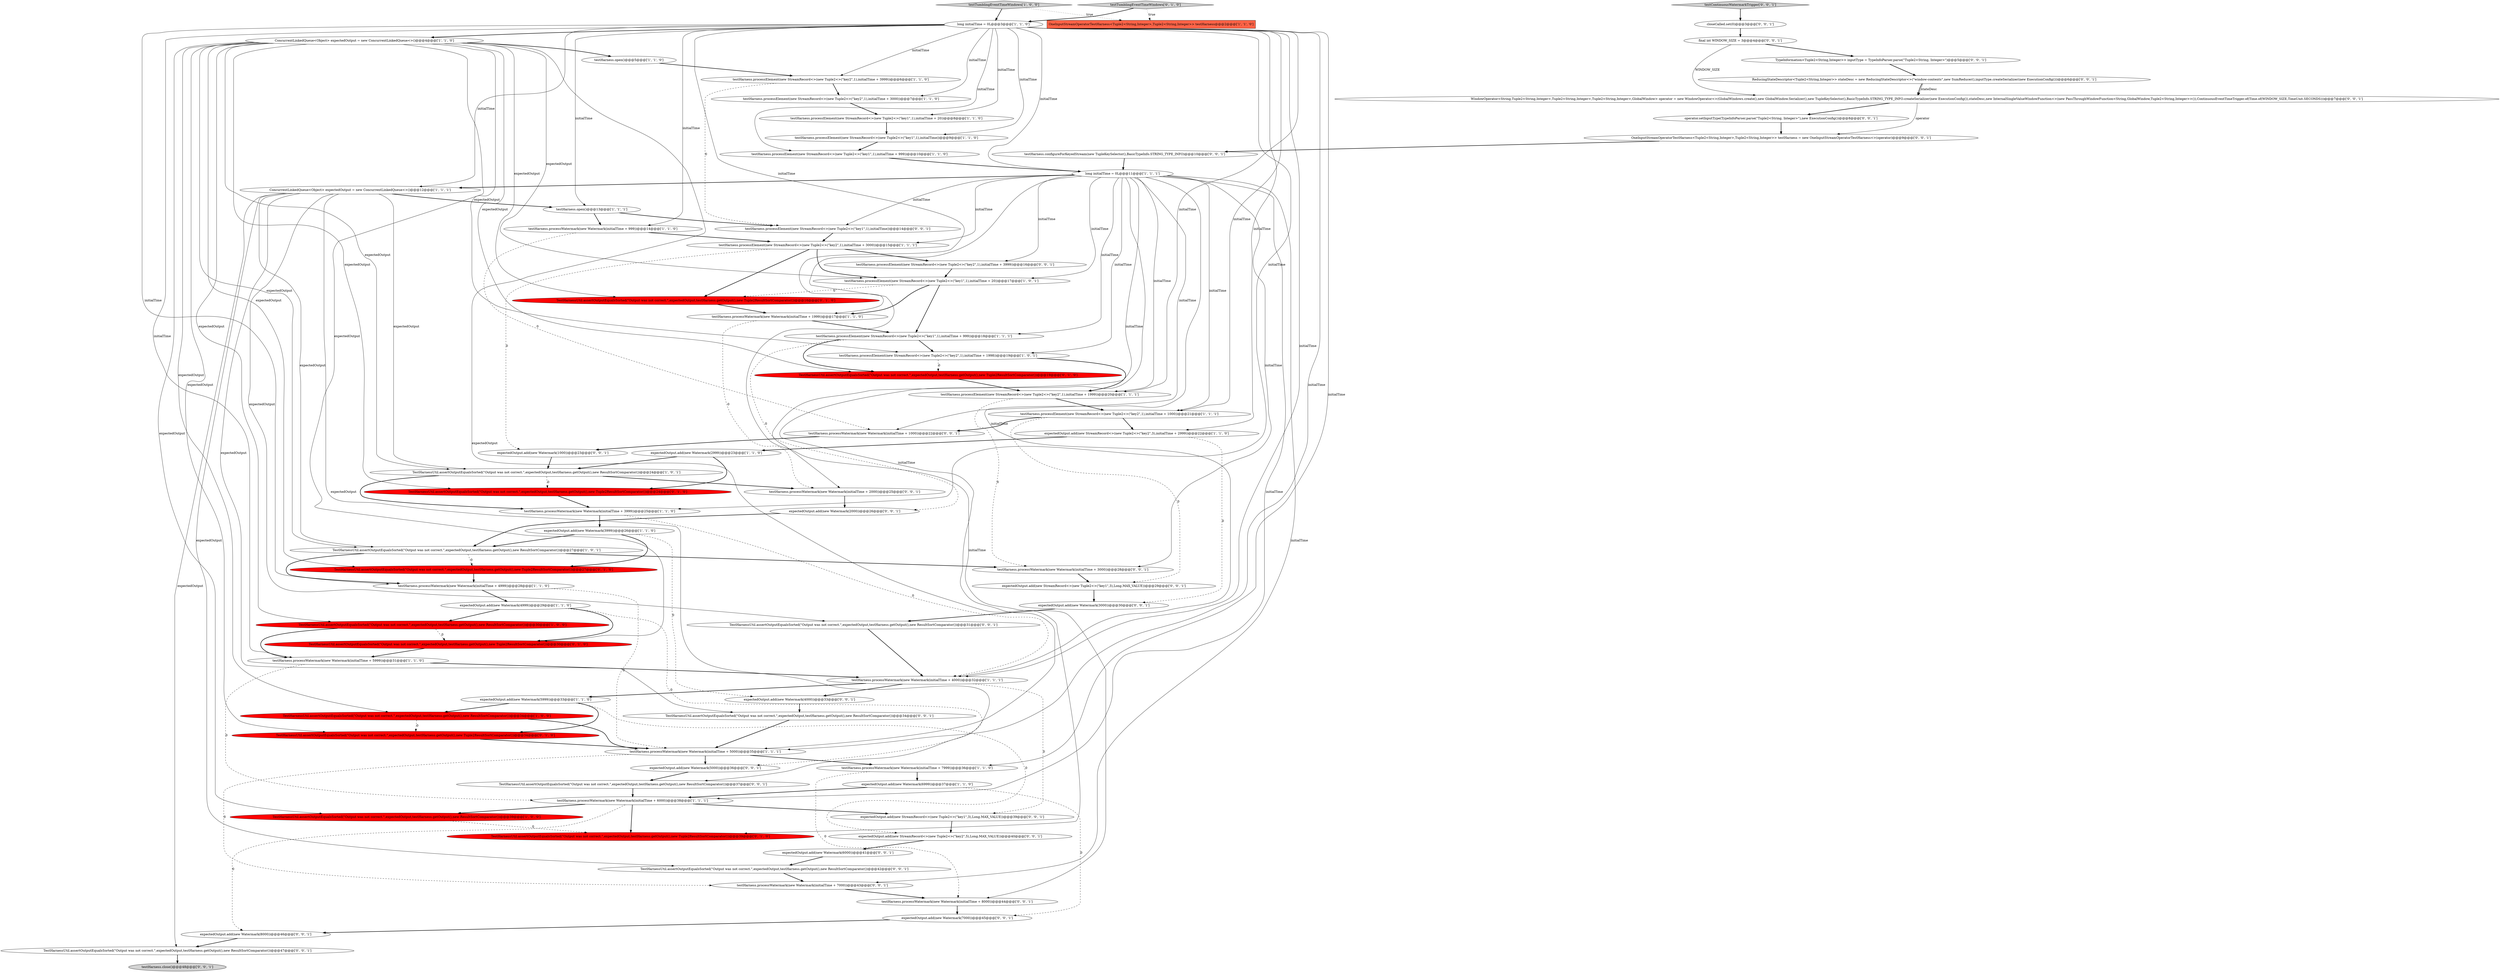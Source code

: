 digraph {
27 [style = filled, label = "testHarness.processElement(new StreamRecord<>(new Tuple2<>(\"key2\",1),initialTime + 1999))@@@20@@@['1', '1', '1']", fillcolor = white, shape = ellipse image = "AAA0AAABBB1BBB"];
53 [style = filled, label = "TestHarnessUtil.assertOutputEqualsSorted(\"Output was not correct.\",expectedOutput,testHarness.getOutput(),new ResultSortComparator())@@@42@@@['0', '0', '1']", fillcolor = white, shape = ellipse image = "AAA0AAABBB3BBB"];
23 [style = filled, label = "testHarness.processWatermark(new Watermark(initialTime + 6000))@@@38@@@['1', '1', '1']", fillcolor = white, shape = ellipse image = "AAA0AAABBB1BBB"];
63 [style = filled, label = "expectedOutput.add(new Watermark(3000))@@@30@@@['0', '0', '1']", fillcolor = white, shape = ellipse image = "AAA0AAABBB3BBB"];
11 [style = filled, label = "testHarness.processElement(new StreamRecord<>(new Tuple2<>(\"key2\",1),initialTime + 1998))@@@19@@@['1', '0', '1']", fillcolor = white, shape = ellipse image = "AAA0AAABBB1BBB"];
34 [style = filled, label = "testHarness.processElement(new StreamRecord<>(new Tuple2<>(\"key1\",1),initialTime))@@@9@@@['1', '1', '0']", fillcolor = white, shape = ellipse image = "AAA0AAABBB1BBB"];
17 [style = filled, label = "testHarness.processElement(new StreamRecord<>(new Tuple2<>(\"key2\",1),initialTime + 1000))@@@21@@@['1', '1', '1']", fillcolor = white, shape = ellipse image = "AAA0AAABBB1BBB"];
51 [style = filled, label = "expectedOutput.add(new StreamRecord<>(new Tuple2<>(\"key1\",3),Long.MAX_VALUE))@@@29@@@['0', '0', '1']", fillcolor = white, shape = ellipse image = "AAA0AAABBB3BBB"];
60 [style = filled, label = "testHarness.processWatermark(new Watermark(initialTime + 7000))@@@43@@@['0', '0', '1']", fillcolor = white, shape = ellipse image = "AAA0AAABBB3BBB"];
5 [style = filled, label = "testHarness.processWatermark(new Watermark(initialTime + 3999))@@@25@@@['1', '1', '0']", fillcolor = white, shape = ellipse image = "AAA0AAABBB1BBB"];
20 [style = filled, label = "expectedOutput.add(new Watermark(4999))@@@29@@@['1', '1', '0']", fillcolor = white, shape = ellipse image = "AAA0AAABBB1BBB"];
35 [style = filled, label = "testHarness.processElement(new StreamRecord<>(new Tuple2<>(\"key2\",1),initialTime + 3000))@@@15@@@['1', '1', '1']", fillcolor = white, shape = ellipse image = "AAA0AAABBB1BBB"];
56 [style = filled, label = "ReducingStateDescriptor<Tuple2<String,Integer>> stateDesc = new ReducingStateDescriptor<>(\"window-contents\",new SumReducer(),inputType.createSerializer(new ExecutionConfig()))@@@6@@@['0', '0', '1']", fillcolor = white, shape = ellipse image = "AAA0AAABBB3BBB"];
31 [style = filled, label = "long initialTime = 0L@@@11@@@['1', '1', '1']", fillcolor = white, shape = ellipse image = "AAA0AAABBB1BBB"];
73 [style = filled, label = "TestHarnessUtil.assertOutputEqualsSorted(\"Output was not correct.\",expectedOutput,testHarness.getOutput(),new ResultSortComparator())@@@31@@@['0', '0', '1']", fillcolor = white, shape = ellipse image = "AAA0AAABBB3BBB"];
26 [style = filled, label = "testHarness.processWatermark(new Watermark(initialTime + 999))@@@14@@@['1', '1', '0']", fillcolor = white, shape = ellipse image = "AAA0AAABBB1BBB"];
42 [style = filled, label = "TestHarnessUtil.assertOutputEqualsSorted(\"Output was not correct.\",expectedOutput,testHarness.getOutput(),new Tuple2ResultSortComparator())@@@19@@@['0', '1', '0']", fillcolor = red, shape = ellipse image = "AAA1AAABBB2BBB"];
79 [style = filled, label = "expectedOutput.add(new Watermark(6000))@@@41@@@['0', '0', '1']", fillcolor = white, shape = ellipse image = "AAA0AAABBB3BBB"];
29 [style = filled, label = "testHarness.processWatermark(new Watermark(initialTime + 1999))@@@17@@@['1', '1', '0']", fillcolor = white, shape = ellipse image = "AAA0AAABBB1BBB"];
72 [style = filled, label = "WindowOperator<String,Tuple2<String,Integer>,Tuple2<String,Integer>,Tuple2<String,Integer>,GlobalWindow> operator = new WindowOperator<>(GlobalWindows.create(),new GlobalWindow.Serializer(),new TupleKeySelector(),BasicTypeInfo.STRING_TYPE_INFO.createSerializer(new ExecutionConfig()),stateDesc,new InternalSingleValueWindowFunction<>(new PassThroughWindowFunction<String,GlobalWindow,Tuple2<String,Integer>>()),ContinuousEventTimeTrigger.of(Time.of(WINDOW_SIZE,TimeUnit.SECONDS)))@@@7@@@['0', '0', '1']", fillcolor = white, shape = ellipse image = "AAA0AAABBB3BBB"];
2 [style = filled, label = "testHarness.processWatermark(new Watermark(initialTime + 4000))@@@32@@@['1', '1', '1']", fillcolor = white, shape = ellipse image = "AAA0AAABBB1BBB"];
6 [style = filled, label = "testHarness.processWatermark(new Watermark(initialTime + 5999))@@@31@@@['1', '1', '0']", fillcolor = white, shape = ellipse image = "AAA0AAABBB1BBB"];
25 [style = filled, label = "ConcurrentLinkedQueue<Object> expectedOutput = new ConcurrentLinkedQueue<>()@@@12@@@['1', '1', '1']", fillcolor = white, shape = ellipse image = "AAA0AAABBB1BBB"];
18 [style = filled, label = "testHarness.processElement(new StreamRecord<>(new Tuple2<>(\"key2\",1),initialTime + 3000))@@@7@@@['1', '1', '0']", fillcolor = white, shape = ellipse image = "AAA0AAABBB1BBB"];
43 [style = filled, label = "TestHarnessUtil.assertOutputEqualsSorted(\"Output was not correct.\",expectedOutput,testHarness.getOutput(),new Tuple2ResultSortComparator())@@@16@@@['0', '1', '0']", fillcolor = red, shape = ellipse image = "AAA1AAABBB2BBB"];
12 [style = filled, label = "testHarness.processWatermark(new Watermark(initialTime + 4999))@@@28@@@['1', '1', '0']", fillcolor = white, shape = ellipse image = "AAA0AAABBB1BBB"];
49 [style = filled, label = "TestHarnessUtil.assertOutputEqualsSorted(\"Output was not correct.\",expectedOutput,testHarness.getOutput(),new ResultSortComparator())@@@47@@@['0', '0', '1']", fillcolor = white, shape = ellipse image = "AAA0AAABBB3BBB"];
62 [style = filled, label = "testHarness.processWatermark(new Watermark(initialTime + 1000))@@@22@@@['0', '0', '1']", fillcolor = white, shape = ellipse image = "AAA0AAABBB3BBB"];
67 [style = filled, label = "expectedOutput.add(new Watermark(8000))@@@46@@@['0', '0', '1']", fillcolor = white, shape = ellipse image = "AAA0AAABBB3BBB"];
28 [style = filled, label = "testHarness.open()@@@13@@@['1', '1', '1']", fillcolor = white, shape = ellipse image = "AAA0AAABBB1BBB"];
55 [style = filled, label = "expectedOutput.add(new Watermark(7000))@@@45@@@['0', '0', '1']", fillcolor = white, shape = ellipse image = "AAA0AAABBB3BBB"];
13 [style = filled, label = "expectedOutput.add(new StreamRecord<>(new Tuple2<>(\"key2\",3),initialTime + 2999))@@@22@@@['1', '1', '0']", fillcolor = white, shape = ellipse image = "AAA0AAABBB1BBB"];
15 [style = filled, label = "expectedOutput.add(new Watermark(3999))@@@26@@@['1', '1', '0']", fillcolor = white, shape = ellipse image = "AAA0AAABBB1BBB"];
22 [style = filled, label = "testHarness.processElement(new StreamRecord<>(new Tuple2<>(\"key1\",1),initialTime + 20))@@@17@@@['1', '0', '1']", fillcolor = white, shape = ellipse image = "AAA0AAABBB1BBB"];
4 [style = filled, label = "testHarness.processElement(new StreamRecord<>(new Tuple2<>(\"key1\",1),initialTime + 20))@@@8@@@['1', '1', '0']", fillcolor = white, shape = ellipse image = "AAA0AAABBB1BBB"];
41 [style = filled, label = "TestHarnessUtil.assertOutputEqualsSorted(\"Output was not correct.\",expectedOutput,testHarness.getOutput(),new Tuple2ResultSortComparator())@@@24@@@['0', '1', '0']", fillcolor = red, shape = ellipse image = "AAA1AAABBB2BBB"];
8 [style = filled, label = "TestHarnessUtil.assertOutputEqualsSorted(\"Output was not correct.\",expectedOutput,testHarness.getOutput(),new ResultSortComparator())@@@27@@@['1', '0', '1']", fillcolor = white, shape = ellipse image = "AAA0AAABBB1BBB"];
14 [style = filled, label = "testTumblingEventTimeWindows['1', '0', '0']", fillcolor = lightgray, shape = diamond image = "AAA0AAABBB1BBB"];
32 [style = filled, label = "TestHarnessUtil.assertOutputEqualsSorted(\"Output was not correct.\",expectedOutput,testHarness.getOutput(),new ResultSortComparator())@@@24@@@['1', '0', '1']", fillcolor = white, shape = ellipse image = "AAA0AAABBB1BBB"];
65 [style = filled, label = "TestHarnessUtil.assertOutputEqualsSorted(\"Output was not correct.\",expectedOutput,testHarness.getOutput(),new ResultSortComparator())@@@34@@@['0', '0', '1']", fillcolor = white, shape = ellipse image = "AAA0AAABBB3BBB"];
69 [style = filled, label = "testContinuousWatermarkTrigger['0', '0', '1']", fillcolor = lightgray, shape = diamond image = "AAA0AAABBB3BBB"];
33 [style = filled, label = "expectedOutput.add(new Watermark(5999))@@@33@@@['1', '1', '0']", fillcolor = white, shape = ellipse image = "AAA0AAABBB1BBB"];
77 [style = filled, label = "testHarness.configureForKeyedStream(new TupleKeySelector(),BasicTypeInfo.STRING_TYPE_INFO)@@@10@@@['0', '0', '1']", fillcolor = white, shape = ellipse image = "AAA0AAABBB3BBB"];
21 [style = filled, label = "testHarness.processElement(new StreamRecord<>(new Tuple2<>(\"key2\",1),initialTime + 3999))@@@6@@@['1', '1', '0']", fillcolor = white, shape = ellipse image = "AAA0AAABBB1BBB"];
58 [style = filled, label = "final int WINDOW_SIZE = 3@@@4@@@['0', '0', '1']", fillcolor = white, shape = ellipse image = "AAA0AAABBB3BBB"];
66 [style = filled, label = "expectedOutput.add(new StreamRecord<>(new Tuple2<>(\"key1\",3),Long.MAX_VALUE))@@@39@@@['0', '0', '1']", fillcolor = white, shape = ellipse image = "AAA0AAABBB3BBB"];
71 [style = filled, label = "expectedOutput.add(new StreamRecord<>(new Tuple2<>(\"key2\",5),Long.MAX_VALUE))@@@40@@@['0', '0', '1']", fillcolor = white, shape = ellipse image = "AAA0AAABBB3BBB"];
47 [style = filled, label = "closeCalled.set(0)@@@3@@@['0', '0', '1']", fillcolor = white, shape = ellipse image = "AAA0AAABBB3BBB"];
24 [style = filled, label = "TestHarnessUtil.assertOutputEqualsSorted(\"Output was not correct.\",expectedOutput,testHarness.getOutput(),new ResultSortComparator())@@@39@@@['1', '0', '0']", fillcolor = red, shape = ellipse image = "AAA1AAABBB1BBB"];
59 [style = filled, label = "testHarness.processWatermark(new Watermark(initialTime + 3000))@@@28@@@['0', '0', '1']", fillcolor = white, shape = ellipse image = "AAA0AAABBB3BBB"];
19 [style = filled, label = "ConcurrentLinkedQueue<Object> expectedOutput = new ConcurrentLinkedQueue<>()@@@4@@@['1', '1', '0']", fillcolor = white, shape = ellipse image = "AAA0AAABBB1BBB"];
40 [style = filled, label = "TestHarnessUtil.assertOutputEqualsSorted(\"Output was not correct.\",expectedOutput,testHarness.getOutput(),new Tuple2ResultSortComparator())@@@39@@@['0', '1', '0']", fillcolor = red, shape = ellipse image = "AAA1AAABBB2BBB"];
16 [style = filled, label = "testHarness.processWatermark(new Watermark(initialTime + 5000))@@@35@@@['1', '1', '1']", fillcolor = white, shape = ellipse image = "AAA0AAABBB1BBB"];
3 [style = filled, label = "TestHarnessUtil.assertOutputEqualsSorted(\"Output was not correct.\",expectedOutput,testHarness.getOutput(),new ResultSortComparator())@@@34@@@['1', '0', '0']", fillcolor = red, shape = ellipse image = "AAA1AAABBB1BBB"];
37 [style = filled, label = "long initialTime = 0L@@@3@@@['1', '1', '0']", fillcolor = white, shape = ellipse image = "AAA0AAABBB1BBB"];
48 [style = filled, label = "expectedOutput.add(new Watermark(4000))@@@33@@@['0', '0', '1']", fillcolor = white, shape = ellipse image = "AAA0AAABBB3BBB"];
30 [style = filled, label = "expectedOutput.add(new Watermark(6999))@@@37@@@['1', '1', '0']", fillcolor = white, shape = ellipse image = "AAA0AAABBB1BBB"];
38 [style = filled, label = "OneInputStreamOperatorTestHarness<Tuple2<String,Integer>,Tuple2<String,Integer>> testHarness@@@2@@@['1', '1', '0']", fillcolor = tomato, shape = box image = "AAA0AAABBB1BBB"];
0 [style = filled, label = "TestHarnessUtil.assertOutputEqualsSorted(\"Output was not correct.\",expectedOutput,testHarness.getOutput(),new ResultSortComparator())@@@30@@@['1', '0', '0']", fillcolor = red, shape = ellipse image = "AAA1AAABBB1BBB"];
50 [style = filled, label = "OneInputStreamOperatorTestHarness<Tuple2<String,Integer>,Tuple2<String,Integer>> testHarness = new OneInputStreamOperatorTestHarness<>(operator)@@@9@@@['0', '0', '1']", fillcolor = white, shape = ellipse image = "AAA0AAABBB3BBB"];
36 [style = filled, label = "testHarness.processElement(new StreamRecord<>(new Tuple2<>(\"key1\",1),initialTime + 999))@@@18@@@['1', '1', '1']", fillcolor = white, shape = ellipse image = "AAA0AAABBB1BBB"];
61 [style = filled, label = "testHarness.processElement(new StreamRecord<>(new Tuple2<>(\"key1\",1),initialTime))@@@14@@@['0', '0', '1']", fillcolor = white, shape = ellipse image = "AAA0AAABBB3BBB"];
74 [style = filled, label = "testHarness.processWatermark(new Watermark(initialTime + 2000))@@@25@@@['0', '0', '1']", fillcolor = white, shape = ellipse image = "AAA0AAABBB3BBB"];
45 [style = filled, label = "TestHarnessUtil.assertOutputEqualsSorted(\"Output was not correct.\",expectedOutput,testHarness.getOutput(),new Tuple2ResultSortComparator())@@@34@@@['0', '1', '0']", fillcolor = red, shape = ellipse image = "AAA1AAABBB2BBB"];
54 [style = filled, label = "testHarness.processElement(new StreamRecord<>(new Tuple2<>(\"key2\",1),initialTime + 3999))@@@16@@@['0', '0', '1']", fillcolor = white, shape = ellipse image = "AAA0AAABBB3BBB"];
78 [style = filled, label = "operator.setInputType(TypeInfoParser.parse(\"Tuple2<String, Integer>\"),new ExecutionConfig())@@@8@@@['0', '0', '1']", fillcolor = white, shape = ellipse image = "AAA0AAABBB3BBB"];
57 [style = filled, label = "testHarness.close()@@@48@@@['0', '0', '1']", fillcolor = lightgray, shape = ellipse image = "AAA0AAABBB3BBB"];
46 [style = filled, label = "testTumblingEventTimeWindows['0', '1', '0']", fillcolor = lightgray, shape = diamond image = "AAA0AAABBB2BBB"];
10 [style = filled, label = "testHarness.processWatermark(new Watermark(initialTime + 7999))@@@36@@@['1', '1', '0']", fillcolor = white, shape = ellipse image = "AAA0AAABBB1BBB"];
52 [style = filled, label = "TestHarnessUtil.assertOutputEqualsSorted(\"Output was not correct.\",expectedOutput,testHarness.getOutput(),new ResultSortComparator())@@@37@@@['0', '0', '1']", fillcolor = white, shape = ellipse image = "AAA0AAABBB3BBB"];
68 [style = filled, label = "expectedOutput.add(new Watermark(2000))@@@26@@@['0', '0', '1']", fillcolor = white, shape = ellipse image = "AAA0AAABBB3BBB"];
64 [style = filled, label = "testHarness.processWatermark(new Watermark(initialTime + 8000))@@@44@@@['0', '0', '1']", fillcolor = white, shape = ellipse image = "AAA0AAABBB3BBB"];
70 [style = filled, label = "expectedOutput.add(new Watermark(5000))@@@36@@@['0', '0', '1']", fillcolor = white, shape = ellipse image = "AAA0AAABBB3BBB"];
76 [style = filled, label = "expectedOutput.add(new Watermark(1000))@@@23@@@['0', '0', '1']", fillcolor = white, shape = ellipse image = "AAA0AAABBB3BBB"];
75 [style = filled, label = "TypeInformation<Tuple2<String,Integer>> inputType = TypeInfoParser.parse(\"Tuple2<String, Integer>\")@@@5@@@['0', '0', '1']", fillcolor = white, shape = ellipse image = "AAA0AAABBB3BBB"];
44 [style = filled, label = "TestHarnessUtil.assertOutputEqualsSorted(\"Output was not correct.\",expectedOutput,testHarness.getOutput(),new Tuple2ResultSortComparator())@@@30@@@['0', '1', '0']", fillcolor = red, shape = ellipse image = "AAA1AAABBB2BBB"];
1 [style = filled, label = "testHarness.processElement(new StreamRecord<>(new Tuple2<>(\"key1\",1),initialTime + 999))@@@10@@@['1', '1', '0']", fillcolor = white, shape = ellipse image = "AAA0AAABBB1BBB"];
39 [style = filled, label = "TestHarnessUtil.assertOutputEqualsSorted(\"Output was not correct.\",expectedOutput,testHarness.getOutput(),new Tuple2ResultSortComparator())@@@27@@@['0', '1', '0']", fillcolor = red, shape = ellipse image = "AAA1AAABBB2BBB"];
9 [style = filled, label = "testHarness.open()@@@5@@@['1', '1', '0']", fillcolor = white, shape = ellipse image = "AAA0AAABBB1BBB"];
7 [style = filled, label = "expectedOutput.add(new Watermark(2999))@@@23@@@['1', '1', '0']", fillcolor = white, shape = ellipse image = "AAA0AAABBB1BBB"];
75->56 [style = bold, label=""];
7->32 [style = bold, label=""];
19->32 [style = solid, label="expectedOutput"];
19->24 [style = solid, label="expectedOutput"];
0->44 [style = dashed, label="0"];
20->0 [style = bold, label=""];
59->51 [style = bold, label=""];
62->76 [style = bold, label=""];
5->15 [style = bold, label=""];
20->70 [style = dashed, label="0"];
3->16 [style = bold, label=""];
35->43 [style = bold, label=""];
2->66 [style = dashed, label="0"];
36->11 [style = bold, label=""];
21->18 [style = bold, label=""];
31->23 [style = solid, label="initialTime"];
33->71 [style = dashed, label="0"];
31->74 [style = solid, label="initialTime"];
37->4 [style = solid, label="initialTime"];
19->8 [style = solid, label="expectedOutput"];
63->73 [style = bold, label=""];
56->72 [style = bold, label=""];
36->68 [style = dashed, label="0"];
31->16 [style = solid, label="initialTime"];
31->60 [style = solid, label="initialTime"];
31->54 [style = solid, label="initialTime"];
37->26 [style = solid, label="initialTime"];
65->16 [style = bold, label=""];
19->9 [style = bold, label=""];
25->32 [style = solid, label="expectedOutput"];
37->2 [style = solid, label="initialTime"];
25->8 [style = solid, label="expectedOutput"];
26->35 [style = bold, label=""];
27->17 [style = bold, label=""];
9->21 [style = bold, label=""];
11->27 [style = bold, label=""];
43->29 [style = bold, label=""];
33->45 [style = bold, label=""];
25->73 [style = solid, label="expectedOutput"];
53->60 [style = bold, label=""];
1->31 [style = bold, label=""];
19->39 [style = solid, label="expectedOutput"];
31->64 [style = solid, label="initialTime"];
19->3 [style = solid, label="expectedOutput"];
58->75 [style = bold, label=""];
14->37 [style = bold, label=""];
29->36 [style = bold, label=""];
25->28 [style = bold, label=""];
52->23 [style = bold, label=""];
37->16 [style = solid, label="initialTime"];
33->3 [style = bold, label=""];
35->54 [style = bold, label=""];
22->43 [style = dashed, label="0"];
60->64 [style = bold, label=""];
73->2 [style = bold, label=""];
71->79 [style = bold, label=""];
31->36 [style = solid, label="initialTime"];
76->32 [style = bold, label=""];
24->40 [style = dashed, label="0"];
37->31 [style = solid, label="initialTime"];
32->41 [style = dashed, label="0"];
27->59 [style = dashed, label="0"];
23->67 [style = dashed, label="0"];
77->31 [style = bold, label=""];
46->37 [style = bold, label=""];
47->58 [style = bold, label=""];
78->50 [style = bold, label=""];
6->2 [style = bold, label=""];
37->29 [style = solid, label="initialTime"];
37->10 [style = solid, label="initialTime"];
25->49 [style = solid, label="expectedOutput"];
37->17 [style = solid, label="initialTime"];
37->18 [style = solid, label="initialTime"];
50->77 [style = bold, label=""];
19->44 [style = solid, label="expectedOutput"];
18->4 [style = bold, label=""];
19->43 [style = solid, label="expectedOutput"];
28->61 [style = bold, label=""];
19->45 [style = solid, label="expectedOutput"];
21->61 [style = dashed, label="0"];
17->62 [style = bold, label=""];
66->71 [style = bold, label=""];
39->12 [style = bold, label=""];
2->33 [style = bold, label=""];
19->22 [style = solid, label="expectedOutput"];
31->11 [style = solid, label="initialTime"];
25->53 [style = solid, label="expectedOutput"];
11->42 [style = dashed, label="0"];
31->17 [style = solid, label="initialTime"];
31->61 [style = solid, label="initialTime"];
51->63 [style = bold, label=""];
36->42 [style = bold, label=""];
37->34 [style = solid, label="initialTime"];
31->62 [style = solid, label="initialTime"];
2->48 [style = bold, label=""];
25->52 [style = solid, label="expectedOutput"];
25->65 [style = solid, label="expectedOutput"];
37->28 [style = solid, label="initialTime"];
31->25 [style = bold, label=""];
37->6 [style = solid, label="initialTime"];
10->64 [style = dashed, label="0"];
37->5 [style = solid, label="initialTime"];
64->55 [style = bold, label=""];
22->29 [style = bold, label=""];
12->20 [style = bold, label=""];
15->48 [style = dashed, label="0"];
28->26 [style = bold, label=""];
45->16 [style = bold, label=""];
8->59 [style = bold, label=""];
58->72 [style = solid, label="WINDOW_SIZE"];
5->2 [style = dashed, label="0"];
54->22 [style = bold, label=""];
23->66 [style = bold, label=""];
17->51 [style = dashed, label="0"];
3->45 [style = dashed, label="0"];
56->72 [style = solid, label="stateDesc"];
19->0 [style = solid, label="expectedOutput"];
74->68 [style = bold, label=""];
16->60 [style = dashed, label="0"];
37->13 [style = solid, label="initialTime"];
55->67 [style = bold, label=""];
37->12 [style = solid, label="initialTime"];
42->27 [style = bold, label=""];
13->63 [style = dashed, label="0"];
17->13 [style = bold, label=""];
7->41 [style = bold, label=""];
19->40 [style = solid, label="expectedOutput"];
46->38 [style = dotted, label="true"];
10->30 [style = bold, label=""];
15->8 [style = bold, label=""];
79->53 [style = bold, label=""];
8->12 [style = bold, label=""];
4->34 [style = bold, label=""];
26->62 [style = dashed, label="0"];
61->35 [style = bold, label=""];
32->5 [style = bold, label=""];
19->42 [style = solid, label="expectedOutput"];
32->74 [style = bold, label=""];
44->6 [style = bold, label=""];
12->16 [style = dashed, label="0"];
0->6 [style = bold, label=""];
16->10 [style = bold, label=""];
34->1 [style = bold, label=""];
35->22 [style = bold, label=""];
31->2 [style = solid, label="initialTime"];
30->23 [style = bold, label=""];
37->21 [style = solid, label="initialTime"];
19->11 [style = solid, label="expectedOutput"];
30->55 [style = dashed, label="0"];
35->76 [style = dashed, label="0"];
20->44 [style = bold, label=""];
72->78 [style = bold, label=""];
16->70 [style = bold, label=""];
67->49 [style = bold, label=""];
23->24 [style = bold, label=""];
14->38 [style = dotted, label="true"];
31->35 [style = solid, label="initialTime"];
31->59 [style = solid, label="initialTime"];
13->7 [style = bold, label=""];
23->40 [style = bold, label=""];
31->22 [style = solid, label="initialTime"];
22->36 [style = bold, label=""];
15->39 [style = bold, label=""];
19->41 [style = solid, label="expectedOutput"];
8->39 [style = dashed, label="0"];
70->52 [style = bold, label=""];
69->47 [style = bold, label=""];
37->25 [style = solid, label="initialTime"];
37->1 [style = solid, label="initialTime"];
37->19 [style = bold, label=""];
48->65 [style = bold, label=""];
29->74 [style = dashed, label="0"];
49->57 [style = bold, label=""];
68->8 [style = bold, label=""];
72->50 [style = solid, label="operator"];
6->23 [style = dashed, label="0"];
37->27 [style = solid, label="initialTime"];
41->5 [style = bold, label=""];
31->27 [style = solid, label="initialTime"];
}
